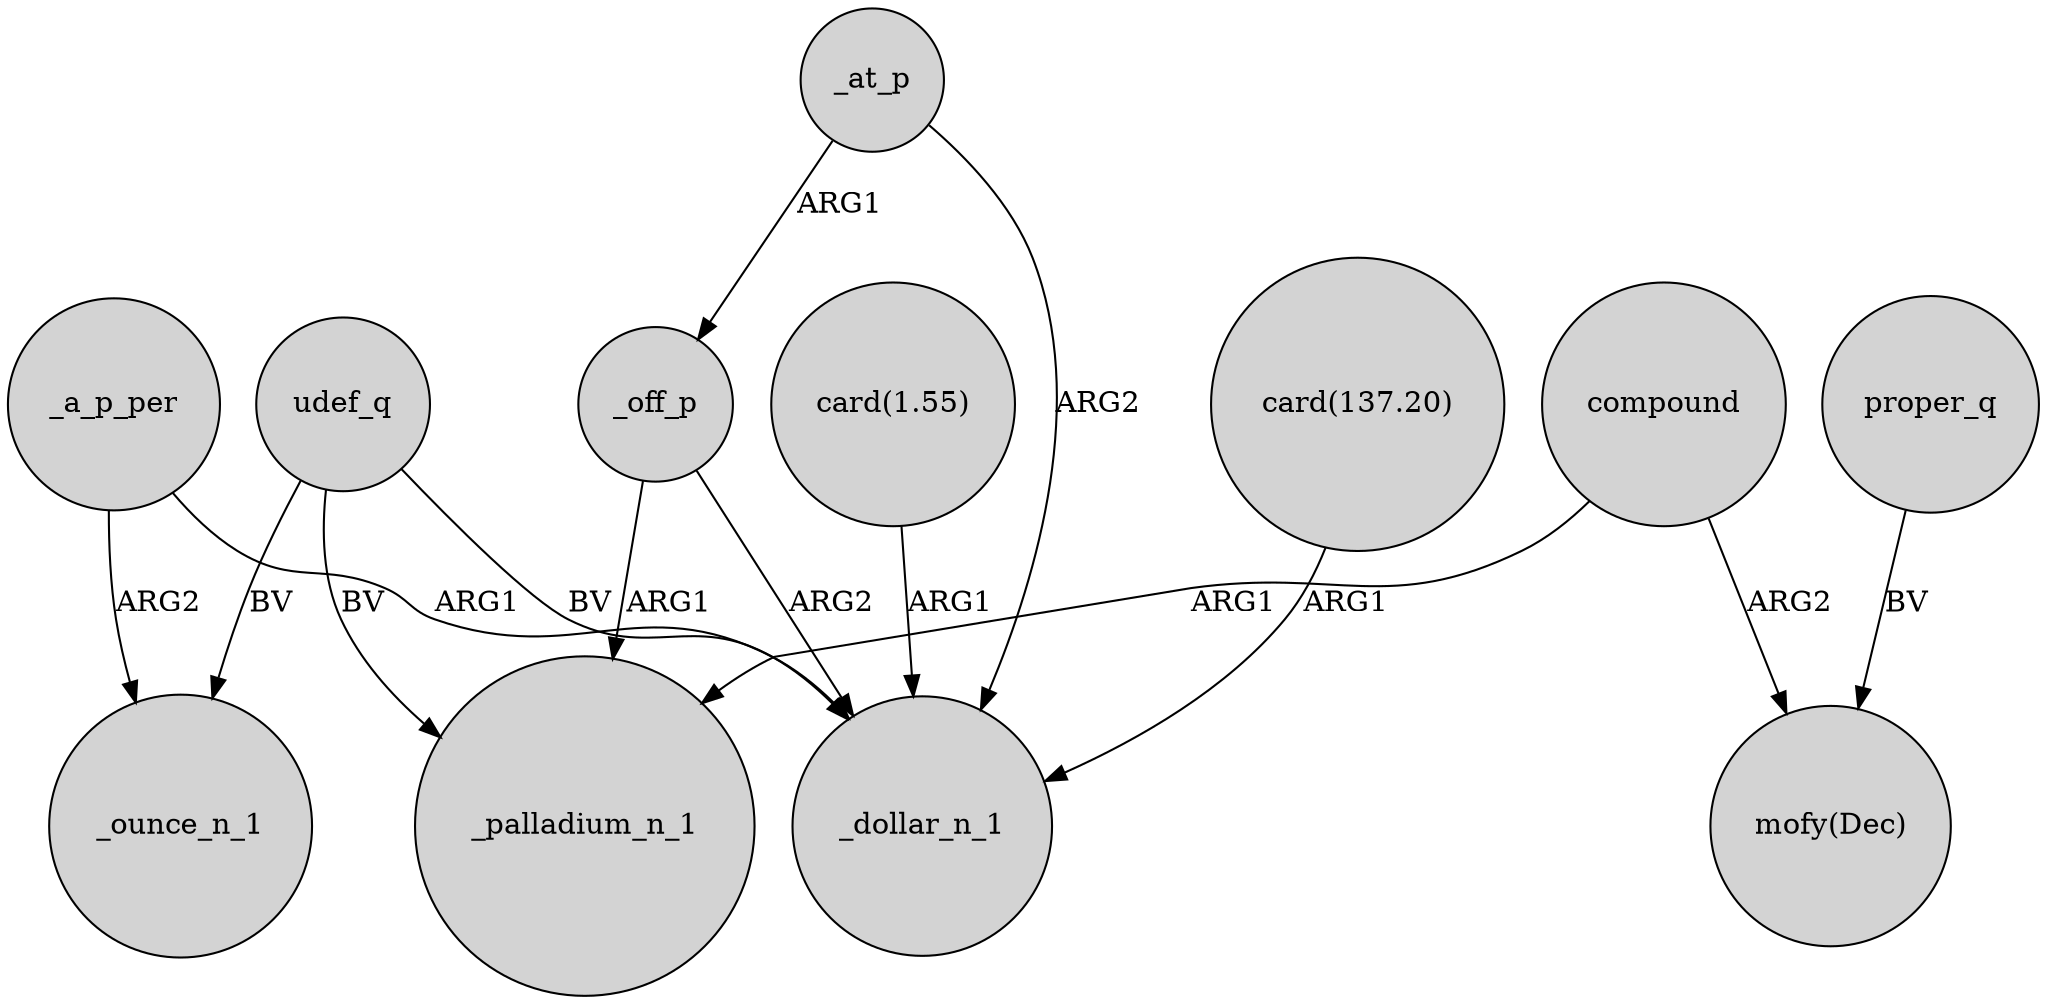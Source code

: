 digraph {
	node [shape=circle style=filled]
	udef_q -> _ounce_n_1 [label=BV]
	_a_p_per -> _ounce_n_1 [label=ARG2]
	compound -> "mofy(Dec)" [label=ARG2]
	_off_p -> _dollar_n_1 [label=ARG2]
	"card(1.55)" -> _dollar_n_1 [label=ARG1]
	_at_p -> _off_p [label=ARG1]
	_at_p -> _dollar_n_1 [label=ARG2]
	_off_p -> _palladium_n_1 [label=ARG1]
	compound -> _palladium_n_1 [label=ARG1]
	proper_q -> "mofy(Dec)" [label=BV]
	udef_q -> _palladium_n_1 [label=BV]
	udef_q -> _dollar_n_1 [label=BV]
	_a_p_per -> _dollar_n_1 [label=ARG1]
	"card(137.20)" -> _dollar_n_1 [label=ARG1]
}
